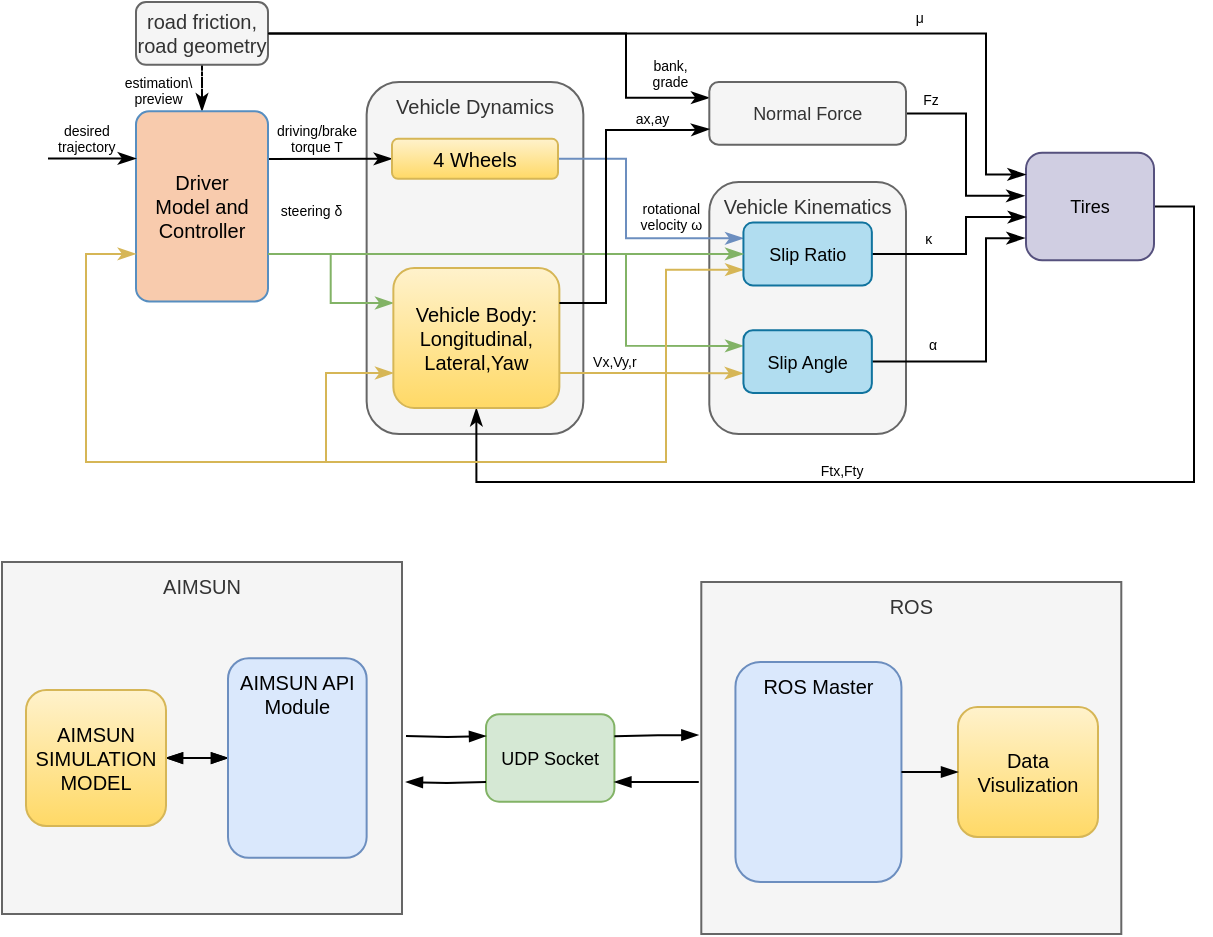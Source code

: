 <mxfile version="14.4.9" type="github">
  <diagram id="g7usEjnd5ee0Ly5ZbJtn" name="Page-1">
    <mxGraphModel dx="886" dy="478" grid="1" gridSize="10" guides="1" tooltips="1" connect="1" arrows="1" fold="1" page="1" pageScale="1" pageWidth="850" pageHeight="1100" math="0" shadow="0">
      <root>
        <mxCell id="0" />
        <mxCell id="1" parent="0" />
        <mxCell id="kuxUDI9ris-chH6kOZA5-78" value="" style="edgeStyle=orthogonalEdgeStyle;rounded=0;orthogonalLoop=1;jettySize=auto;startArrow=none;startFill=0;endArrow=classicThin;endFill=1;fontSize=7;dashed=1;" parent="1" source="kuxUDI9ris-chH6kOZA5-68" target="kuxUDI9ris-chH6kOZA5-31" edge="1">
          <mxGeometry relative="1" as="geometry" />
        </mxCell>
        <mxCell id="kuxUDI9ris-chH6kOZA5-79" value="estimation\&#xa;preview" style="edgeLabel;align=center;verticalAlign=middle;resizable=0;points=[];fontSize=7;" parent="kuxUDI9ris-chH6kOZA5-78" vertex="1" connectable="0">
          <mxGeometry x="-0.254" relative="1" as="geometry">
            <mxPoint x="-22" y="-6.04" as="offset" />
          </mxGeometry>
        </mxCell>
        <mxCell id="kuxUDI9ris-chH6kOZA5-128" value="" style="edgeStyle=orthogonalEdgeStyle;rounded=0;orthogonalLoop=1;jettySize=auto;entryX=0;entryY=0.25;entryDx=0;entryDy=0;startArrow=none;startFill=0;endArrow=classicThin;endFill=1;fontSize=7;exitX=1;exitY=0.5;exitDx=0;exitDy=0;" parent="1" source="kuxUDI9ris-chH6kOZA5-68" target="kuxUDI9ris-chH6kOZA5-61" edge="1">
          <mxGeometry relative="1" as="geometry">
            <Array as="points">
              <mxPoint x="420" y="246" />
              <mxPoint x="420" y="278" />
            </Array>
          </mxGeometry>
        </mxCell>
        <mxCell id="kuxUDI9ris-chH6kOZA5-133" value="bank, &#xa;grade" style="edgeLabel;align=center;verticalAlign=middle;resizable=0;points=[];fontSize=7;" parent="kuxUDI9ris-chH6kOZA5-128" vertex="1" connectable="0">
          <mxGeometry x="0.588" y="-1" relative="1" as="geometry">
            <mxPoint x="23" y="-2.1" as="offset" />
          </mxGeometry>
        </mxCell>
        <mxCell id="kuxUDI9ris-chH6kOZA5-68" value="road friction,&#xa;road geometry" style="rounded=1;labelBackgroundColor=none;arcSize=16;verticalAlign=middle;fontSize=10;align=center;fillColor=#f5f5f5;strokeColor=#666666;fontColor=#333333;" parent="1" vertex="1">
          <mxGeometry x="175" y="230" width="66" height="31.42" as="geometry" />
        </mxCell>
        <mxCell id="kuxUDI9ris-chH6kOZA5-50" value="Vehicle Kinematics" style="rounded=1;align=center;verticalAlign=top;fontSize=10;fontStyle=0;strokeColor=#666666;fillColor=#f5f5f5;fontColor=#333333;glass=0;" parent="1" vertex="1">
          <mxGeometry x="461.65" y="320" width="98.35" height="126" as="geometry" />
        </mxCell>
        <mxCell id="kuxUDI9ris-chH6kOZA5-32" value="Vehicle Dynamics" style="rounded=1;align=center;verticalAlign=top;fontSize=10;fontStyle=0;strokeColor=#666666;fillColor=#f5f5f5;fontColor=#333333;glass=0;" parent="1" vertex="1">
          <mxGeometry x="290.32" y="270" width="108.35" height="176" as="geometry" />
        </mxCell>
        <mxCell id="kuxUDI9ris-chH6kOZA5-37" value="" style="edgeStyle=orthogonalEdgeStyle;rounded=0;orthogonalLoop=1;jettySize=auto;entryX=0;entryY=0.5;entryDx=0;entryDy=0;exitX=1;exitY=0.25;exitDx=0;exitDy=0;endArrow=classicThin;endFill=1;" parent="1" source="kuxUDI9ris-chH6kOZA5-31" target="kuxUDI9ris-chH6kOZA5-33" edge="1">
          <mxGeometry relative="1" as="geometry">
            <mxPoint x="230" y="369" as="sourcePoint" />
          </mxGeometry>
        </mxCell>
        <mxCell id="kuxUDI9ris-chH6kOZA5-38" value="driving/brake &#xa;torque T" style="edgeLabel;align=center;verticalAlign=middle;resizable=0;points=[];fontSize=7;" parent="kuxUDI9ris-chH6kOZA5-37" vertex="1" connectable="0">
          <mxGeometry x="-0.258" y="-1" relative="1" as="geometry">
            <mxPoint x="1.24" y="-11.41" as="offset" />
          </mxGeometry>
        </mxCell>
        <mxCell id="kuxUDI9ris-chH6kOZA5-41" value="" style="edgeStyle=orthogonalEdgeStyle;rounded=0;orthogonalLoop=1;jettySize=auto;exitX=1;exitY=0.75;exitDx=0;exitDy=0;fontSize=7;endArrow=classicThin;endFill=1;fillColor=#d5e8d4;strokeColor=#82b366;entryX=0;entryY=0.25;entryDx=0;entryDy=0;" parent="1" source="kuxUDI9ris-chH6kOZA5-31" target="kuxUDI9ris-chH6kOZA5-39" edge="1">
          <mxGeometry relative="1" as="geometry" />
        </mxCell>
        <mxCell id="kuxUDI9ris-chH6kOZA5-42" value="steering δ" style="edgeLabel;align=center;verticalAlign=middle;resizable=0;points=[];fontSize=7;" parent="kuxUDI9ris-chH6kOZA5-41" vertex="1" connectable="0">
          <mxGeometry x="-0.199" y="1" relative="1" as="geometry">
            <mxPoint x="-10.86" y="-25.51" as="offset" />
          </mxGeometry>
        </mxCell>
        <mxCell id="kuxUDI9ris-chH6kOZA5-56" value="" style="edgeStyle=orthogonalEdgeStyle;rounded=0;orthogonalLoop=1;jettySize=auto;exitX=1;exitY=0.75;exitDx=0;exitDy=0;entryX=0;entryY=0.25;entryDx=0;entryDy=0;fontSize=7;endArrow=classicThin;endFill=1;fillColor=#d5e8d4;strokeColor=#82b366;" parent="1" source="kuxUDI9ris-chH6kOZA5-31" target="kuxUDI9ris-chH6kOZA5-48" edge="1">
          <mxGeometry relative="1" as="geometry">
            <Array as="points">
              <mxPoint x="420" y="356" />
              <mxPoint x="420" y="401" />
            </Array>
          </mxGeometry>
        </mxCell>
        <mxCell id="kuxUDI9ris-chH6kOZA5-31" value="Driver &#xa;Model and &#xa;Controller" style="rounded=1;align=center;verticalAlign=middle;fontSize=10;fontStyle=0;fillColor=#F8CBAD;strokeColor=#578EC0;arcSize=10;" parent="1" vertex="1">
          <mxGeometry x="175" y="284.68" width="66" height="95.03" as="geometry" />
        </mxCell>
        <mxCell id="kuxUDI9ris-chH6kOZA5-44" value="" style="edgeStyle=orthogonalEdgeStyle;rounded=0;orthogonalLoop=1;jettySize=auto;fontSize=7;entryX=0;entryY=0.25;entryDx=0;entryDy=0;endArrow=classicThin;endFill=1;fillColor=#dae8fc;strokeColor=#6c8ebf;" parent="1" source="kuxUDI9ris-chH6kOZA5-33" target="kuxUDI9ris-chH6kOZA5-51" edge="1">
          <mxGeometry relative="1" as="geometry">
            <mxPoint x="460" y="300" as="targetPoint" />
            <Array as="points">
              <mxPoint x="420" y="308" />
              <mxPoint x="420" y="348" />
            </Array>
          </mxGeometry>
        </mxCell>
        <mxCell id="kuxUDI9ris-chH6kOZA5-45" value="rotational &#xa;velocity ω" style="edgeLabel;align=center;verticalAlign=middle;resizable=0;points=[];fontSize=7;" parent="kuxUDI9ris-chH6kOZA5-44" vertex="1" connectable="0">
          <mxGeometry x="0.169" relative="1" as="geometry">
            <mxPoint x="18.64" y="-10.92" as="offset" />
          </mxGeometry>
        </mxCell>
        <mxCell id="kuxUDI9ris-chH6kOZA5-33" value="4 Wheels" style="rounded=1;align=center;verticalAlign=middle;fontSize=10;fontStyle=0;fillColor=#fff2cc;strokeColor=#d6b656;gradientColor=#ffd966;" parent="1" vertex="1">
          <mxGeometry x="303" y="298.425" width="83" height="20" as="geometry" />
        </mxCell>
        <mxCell id="kuxUDI9ris-chH6kOZA5-34" value="" style="edgeStyle=orthogonalEdgeStyle;rounded=0;orthogonalLoop=1;jettySize=auto;exitX=0.5;exitY=1;exitDx=0;exitDy=0;" parent="1" source="kuxUDI9ris-chH6kOZA5-33" target="kuxUDI9ris-chH6kOZA5-33" edge="1">
          <mxGeometry relative="1" as="geometry" />
        </mxCell>
        <mxCell id="kuxUDI9ris-chH6kOZA5-46" value="" style="edgeStyle=orthogonalEdgeStyle;rounded=0;orthogonalLoop=1;jettySize=auto;exitX=1;exitY=0.5;exitDx=0;exitDy=0;fontSize=7;endArrow=classicThin;endFill=1;entryX=0.5;entryY=1;entryDx=0;entryDy=0;" parent="1" source="kuxUDI9ris-chH6kOZA5-35" target="kuxUDI9ris-chH6kOZA5-39" edge="1">
          <mxGeometry relative="1" as="geometry">
            <mxPoint x="345" y="430" as="targetPoint" />
            <Array as="points">
              <mxPoint x="704" y="332" />
              <mxPoint x="704" y="470" />
              <mxPoint x="345" y="470" />
            </Array>
          </mxGeometry>
        </mxCell>
        <mxCell id="kuxUDI9ris-chH6kOZA5-47" value="Ftx,Fty" style="edgeLabel;align=center;verticalAlign=middle;resizable=0;points=[];fontSize=7;" parent="kuxUDI9ris-chH6kOZA5-46" vertex="1" connectable="0">
          <mxGeometry x="0.217" relative="1" as="geometry">
            <mxPoint x="2.99" y="-6" as="offset" />
          </mxGeometry>
        </mxCell>
        <mxCell id="kuxUDI9ris-chH6kOZA5-35" value="Tires" style="rounded=1;align=center;verticalAlign=middle;fillColor=#d0cee2;strokeColor=#56517e;fontSize=9;fontStyle=0;" parent="1" vertex="1">
          <mxGeometry x="620" y="305.32" width="64" height="53.76" as="geometry" />
        </mxCell>
        <mxCell id="kuxUDI9ris-chH6kOZA5-53" value="" style="edgeStyle=orthogonalEdgeStyle;rounded=0;orthogonalLoop=1;jettySize=auto;fontSize=7;entryX=-0.003;entryY=0.685;entryDx=0;entryDy=0;entryPerimeter=0;endArrow=classicThin;endFill=1;exitX=1;exitY=0.75;exitDx=0;exitDy=0;fillColor=#fff2cc;strokeColor=#d6b656;" parent="1" source="kuxUDI9ris-chH6kOZA5-39" target="kuxUDI9ris-chH6kOZA5-48" edge="1">
          <mxGeometry relative="1" as="geometry" />
        </mxCell>
        <mxCell id="kuxUDI9ris-chH6kOZA5-54" value="Vx,Vy,r" style="edgeLabel;align=center;verticalAlign=middle;resizable=0;points=[];fontSize=7;" parent="kuxUDI9ris-chH6kOZA5-53" vertex="1" connectable="0">
          <mxGeometry x="-0.624" relative="1" as="geometry">
            <mxPoint x="9.99" y="-5.7" as="offset" />
          </mxGeometry>
        </mxCell>
        <mxCell id="kuxUDI9ris-chH6kOZA5-58" value="" style="edgeStyle=orthogonalEdgeStyle;rounded=0;orthogonalLoop=1;jettySize=auto;startArrow=none;startFill=0;endArrow=classicThin;endFill=1;fontSize=7;entryX=0;entryY=0.75;entryDx=0;entryDy=0;exitX=1;exitY=0.75;exitDx=0;exitDy=0;fillColor=#fff2cc;strokeColor=#d6b656;" parent="1" source="kuxUDI9ris-chH6kOZA5-39" target="kuxUDI9ris-chH6kOZA5-51" edge="1">
          <mxGeometry relative="1" as="geometry">
            <mxPoint x="450" y="410" as="targetPoint" />
            <Array as="points">
              <mxPoint x="440" y="416" />
              <mxPoint x="440" y="364" />
            </Array>
          </mxGeometry>
        </mxCell>
        <mxCell id="kuxUDI9ris-chH6kOZA5-39" value="Vehicle Body:&#xa;Longitudinal,&#xa;Lateral,Yaw" style="rounded=1;align=center;verticalAlign=middle;fontSize=10;fontStyle=0;fillColor=#fff2cc;strokeColor=#d6b656;gradientColor=#ffd966;" parent="1" vertex="1">
          <mxGeometry x="303.68" y="363" width="83" height="70" as="geometry" />
        </mxCell>
        <mxCell id="kuxUDI9ris-chH6kOZA5-64" value="" style="edgeStyle=orthogonalEdgeStyle;rounded=0;orthogonalLoop=1;jettySize=auto;startArrow=none;startFill=0;endArrow=classicThin;endFill=1;fontSize=7;entryX=-0.01;entryY=0.795;entryDx=0;entryDy=0;entryPerimeter=0;" parent="1" source="kuxUDI9ris-chH6kOZA5-48" target="kuxUDI9ris-chH6kOZA5-35" edge="1">
          <mxGeometry relative="1" as="geometry">
            <mxPoint x="610" y="370" as="targetPoint" />
            <Array as="points">
              <mxPoint x="600" y="410" />
              <mxPoint x="600" y="348" />
            </Array>
          </mxGeometry>
        </mxCell>
        <mxCell id="kuxUDI9ris-chH6kOZA5-75" value="α" style="edgeLabel;align=center;verticalAlign=middle;resizable=0;points=[];fontSize=7;" parent="kuxUDI9ris-chH6kOZA5-64" vertex="1" connectable="0">
          <mxGeometry x="-0.642" y="-1" relative="1" as="geometry">
            <mxPoint x="5.88" y="-9.8" as="offset" />
          </mxGeometry>
        </mxCell>
        <mxCell id="kuxUDI9ris-chH6kOZA5-48" value="Slip Angle" style="rounded=1;align=center;verticalAlign=middle;fillColor=#b1ddf0;strokeColor=#10739e;fontSize=9;fontStyle=0;" parent="1" vertex="1">
          <mxGeometry x="478.72" y="394.094" width="64.21" height="31.42" as="geometry" />
        </mxCell>
        <mxCell id="kuxUDI9ris-chH6kOZA5-63" value="" style="edgeStyle=orthogonalEdgeStyle;rounded=0;orthogonalLoop=1;jettySize=auto;startArrow=none;startFill=0;endArrow=classicThin;endFill=1;fontSize=7;entryX=0;entryY=0.599;entryDx=0;entryDy=0;entryPerimeter=0;" parent="1" source="kuxUDI9ris-chH6kOZA5-51" target="kuxUDI9ris-chH6kOZA5-35" edge="1">
          <mxGeometry relative="1" as="geometry">
            <mxPoint x="600" y="342" as="targetPoint" />
            <Array as="points">
              <mxPoint x="590" y="356" />
              <mxPoint x="590" y="338" />
            </Array>
          </mxGeometry>
        </mxCell>
        <mxCell id="kuxUDI9ris-chH6kOZA5-74" value="κ" style="edgeLabel;align=center;verticalAlign=middle;resizable=0;points=[];fontSize=7;" parent="kuxUDI9ris-chH6kOZA5-63" vertex="1" connectable="0">
          <mxGeometry x="0.016" y="6" relative="1" as="geometry">
            <mxPoint x="-12.88" y="-6.31" as="offset" />
          </mxGeometry>
        </mxCell>
        <mxCell id="kuxUDI9ris-chH6kOZA5-51" value="Slip Ratio" style="rounded=1;align=center;verticalAlign=middle;fillColor=#b1ddf0;strokeColor=#10739e;fontSize=9;fontStyle=0;" parent="1" vertex="1">
          <mxGeometry x="478.72" y="340.29" width="64.21" height="31.42" as="geometry" />
        </mxCell>
        <mxCell id="kuxUDI9ris-chH6kOZA5-59" value="" style="edgeStyle=orthogonalEdgeStyle;rounded=0;orthogonalLoop=1;jettySize=auto;exitX=1;exitY=0.75;exitDx=0;exitDy=0;fontSize=7;endArrow=classicThin;endFill=1;fillColor=#d5e8d4;strokeColor=#82b366;entryX=0;entryY=0.5;entryDx=0;entryDy=0;" parent="1" source="kuxUDI9ris-chH6kOZA5-31" target="kuxUDI9ris-chH6kOZA5-51" edge="1">
          <mxGeometry relative="1" as="geometry">
            <mxPoint x="230" y="365.953" as="sourcePoint" />
            <mxPoint x="337.68" y="410" as="targetPoint" />
          </mxGeometry>
        </mxCell>
        <mxCell id="kuxUDI9ris-chH6kOZA5-62" value="" style="edgeStyle=orthogonalEdgeStyle;rounded=0;orthogonalLoop=1;jettySize=auto;startArrow=none;startFill=0;endArrow=classicThin;endFill=1;fontSize=7;entryX=-0.012;entryY=0.402;entryDx=0;entryDy=0;entryPerimeter=0;" parent="1" source="kuxUDI9ris-chH6kOZA5-61" target="kuxUDI9ris-chH6kOZA5-35" edge="1">
          <mxGeometry relative="1" as="geometry">
            <mxPoint x="600" y="329" as="targetPoint" />
            <Array as="points">
              <mxPoint x="590" y="286" />
              <mxPoint x="590" y="327" />
            </Array>
          </mxGeometry>
        </mxCell>
        <mxCell id="kuxUDI9ris-chH6kOZA5-76" value="Fz" style="edgeLabel;align=center;verticalAlign=middle;resizable=0;points=[];fontSize=7;" parent="kuxUDI9ris-chH6kOZA5-62" vertex="1" connectable="0">
          <mxGeometry x="-0.736" y="1" relative="1" as="geometry">
            <mxPoint x="-1.24" y="-6" as="offset" />
          </mxGeometry>
        </mxCell>
        <mxCell id="kuxUDI9ris-chH6kOZA5-61" value="Normal Force" style="rounded=1;align=center;verticalAlign=middle;fontSize=9;fontStyle=0;fillColor=#f5f5f5;strokeColor=#666666;fontColor=#333333;" parent="1" vertex="1">
          <mxGeometry x="461.65" y="270" width="98.35" height="31.42" as="geometry" />
        </mxCell>
        <mxCell id="kuxUDI9ris-chH6kOZA5-120" value="" style="edgeStyle=orthogonalEdgeStyle;rounded=0;orthogonalLoop=1;jettySize=auto;startArrow=none;startFill=0;endArrow=classicThin;endFill=1;fontSize=7;entryX=0;entryY=0.75;entryDx=0;entryDy=0;exitX=1;exitY=0.25;exitDx=0;exitDy=0;" parent="1" source="kuxUDI9ris-chH6kOZA5-39" target="kuxUDI9ris-chH6kOZA5-61" edge="1">
          <mxGeometry relative="1" as="geometry">
            <Array as="points">
              <mxPoint x="410" y="381" />
              <mxPoint x="410" y="294" />
              <mxPoint x="452" y="294" />
            </Array>
            <mxPoint x="387" y="378" as="sourcePoint" />
            <mxPoint x="456.97" y="438.725" as="targetPoint" />
          </mxGeometry>
        </mxCell>
        <mxCell id="kuxUDI9ris-chH6kOZA5-121" value="ax,ay" style="edgeLabel;align=center;verticalAlign=middle;resizable=0;points=[];fontSize=7;" parent="kuxUDI9ris-chH6kOZA5-120" vertex="1" connectable="0">
          <mxGeometry x="-0.536" y="1" relative="1" as="geometry">
            <mxPoint x="24" y="-77.87" as="offset" />
          </mxGeometry>
        </mxCell>
        <mxCell id="kuxUDI9ris-chH6kOZA5-129" value="" style="edgeStyle=orthogonalEdgeStyle;rounded=0;orthogonalLoop=1;jettySize=auto;startArrow=none;startFill=0;endArrow=classicThin;endFill=1;fontSize=7;entryX=0;entryY=0.75;entryDx=0;entryDy=0;exitX=1;exitY=0.75;exitDx=0;exitDy=0;fillColor=#fff2cc;strokeColor=#d6b656;" parent="1" source="kuxUDI9ris-chH6kOZA5-39" target="kuxUDI9ris-chH6kOZA5-39" edge="1">
          <mxGeometry relative="1" as="geometry">
            <mxPoint x="478.72" y="389.645" as="targetPoint" />
            <mxPoint x="396.68" y="425.5" as="sourcePoint" />
            <Array as="points">
              <mxPoint x="440" y="416" />
              <mxPoint x="440" y="460" />
              <mxPoint x="270" y="460" />
              <mxPoint x="270" y="416" />
            </Array>
          </mxGeometry>
        </mxCell>
        <mxCell id="kuxUDI9ris-chH6kOZA5-131" value="" style="edgeStyle=orthogonalEdgeStyle;rounded=0;orthogonalLoop=1;jettySize=auto;startArrow=none;startFill=0;endArrow=classicThin;endFill=1;fontSize=7;entryX=0;entryY=0.75;entryDx=0;entryDy=0;exitX=1;exitY=0.75;exitDx=0;exitDy=0;fillColor=#fff2cc;strokeColor=#d6b656;" parent="1" source="kuxUDI9ris-chH6kOZA5-39" target="kuxUDI9ris-chH6kOZA5-31" edge="1">
          <mxGeometry relative="1" as="geometry">
            <mxPoint x="313.68" y="425.5" as="targetPoint" />
            <mxPoint x="396.68" y="425.5" as="sourcePoint" />
            <Array as="points">
              <mxPoint x="440" y="416" />
              <mxPoint x="440" y="460" />
              <mxPoint x="150" y="460" />
              <mxPoint x="150" y="356" />
            </Array>
          </mxGeometry>
        </mxCell>
        <mxCell id="kuxUDI9ris-chH6kOZA5-134" value="" style="edgeStyle=orthogonalEdgeStyle;rounded=0;orthogonalLoop=1;jettySize=auto;entryX=0;entryY=0.5;entryDx=0;entryDy=0;exitX=1;exitY=0.25;exitDx=0;exitDy=0;endArrow=classicThin;endFill=1;" parent="1" edge="1">
          <mxGeometry relative="1" as="geometry">
            <mxPoint x="131" y="308.238" as="sourcePoint" />
            <mxPoint x="175" y="308.225" as="targetPoint" />
          </mxGeometry>
        </mxCell>
        <mxCell id="kuxUDI9ris-chH6kOZA5-135" value="desired&#xa;trajectory" style="edgeLabel;align=center;verticalAlign=middle;resizable=0;points=[];fontSize=7;" parent="kuxUDI9ris-chH6kOZA5-134" vertex="1" connectable="0">
          <mxGeometry x="-0.258" y="-1" relative="1" as="geometry">
            <mxPoint x="2.67" y="-10.81" as="offset" />
          </mxGeometry>
        </mxCell>
        <mxCell id="kuxUDI9ris-chH6kOZA5-136" value="" style="edgeStyle=orthogonalEdgeStyle;rounded=0;orthogonalLoop=1;jettySize=auto;startArrow=none;startFill=0;endArrow=classicThin;endFill=1;fontSize=7;exitX=1;exitY=0.5;exitDx=0;exitDy=0;entryX=-0.002;entryY=0.203;entryDx=0;entryDy=0;entryPerimeter=0;" parent="1" source="kuxUDI9ris-chH6kOZA5-68" target="kuxUDI9ris-chH6kOZA5-35" edge="1">
          <mxGeometry relative="1" as="geometry">
            <mxPoint x="241" y="245.71" as="sourcePoint" />
            <mxPoint x="619.872" y="316.233" as="targetPoint" />
            <Array as="points">
              <mxPoint x="600" y="246" />
              <mxPoint x="600" y="316" />
            </Array>
          </mxGeometry>
        </mxCell>
        <mxCell id="kuxUDI9ris-chH6kOZA5-137" value="μ" style="edgeLabel;align=center;verticalAlign=middle;resizable=0;points=[];fontSize=7;" parent="kuxUDI9ris-chH6kOZA5-136" vertex="1" connectable="0">
          <mxGeometry x="0.333" y="1" relative="1" as="geometry">
            <mxPoint x="26.2" y="-6.72" as="offset" />
          </mxGeometry>
        </mxCell>
        <mxCell id="hz4YJR4XzvFQm0AhXdvi-3" value="AIMSUN" style="rounded=0;align=center;verticalAlign=top;fontSize=10;fontStyle=0;strokeColor=#666666;fillColor=#f5f5f5;fontColor=#333333;glass=0;" vertex="1" parent="1">
          <mxGeometry x="108" y="510" width="200" height="176" as="geometry" />
        </mxCell>
        <mxCell id="hz4YJR4XzvFQm0AhXdvi-12" value="" style="edgeStyle=orthogonalEdgeStyle;rounded=0;orthogonalLoop=1;jettySize=auto;html=1;endArrow=blockThin;endFill=1;startArrow=blockThin;startFill=1;" edge="1" parent="1" source="hz4YJR4XzvFQm0AhXdvi-4" target="hz4YJR4XzvFQm0AhXdvi-6">
          <mxGeometry relative="1" as="geometry" />
        </mxCell>
        <mxCell id="hz4YJR4XzvFQm0AhXdvi-13" value="" style="edgeStyle=orthogonalEdgeStyle;rounded=0;orthogonalLoop=1;jettySize=auto;html=1;startArrow=blockThin;startFill=1;endArrow=blockThin;endFill=1;strokeWidth=1;" edge="1" parent="1" source="hz4YJR4XzvFQm0AhXdvi-4" target="hz4YJR4XzvFQm0AhXdvi-6">
          <mxGeometry relative="1" as="geometry" />
        </mxCell>
        <mxCell id="hz4YJR4XzvFQm0AhXdvi-4" value="AIMSUN API&#xa;Module" style="rounded=1;align=center;verticalAlign=top;fontSize=10;fontStyle=0;fillColor=#dae8fc;strokeColor=#6c8ebf;" vertex="1" parent="1">
          <mxGeometry x="221" y="558.07" width="69.32" height="99.86" as="geometry" />
        </mxCell>
        <mxCell id="hz4YJR4XzvFQm0AhXdvi-6" value="AIMSUN SIMULATION MODEL" style="rounded=1;align=center;verticalAlign=middle;fontSize=10;fontStyle=0;fillColor=#fff2cc;strokeColor=#d6b656;gradientColor=#ffd966;whiteSpace=wrap;" vertex="1" parent="1">
          <mxGeometry x="120" y="574.01" width="70" height="68" as="geometry" />
        </mxCell>
        <mxCell id="hz4YJR4XzvFQm0AhXdvi-7" value="UDP Socket" style="rounded=1;align=center;verticalAlign=middle;fillColor=#d5e8d4;strokeColor=#82b366;fontSize=9;fontStyle=0;" vertex="1" parent="1">
          <mxGeometry x="350" y="586.15" width="64.21" height="43.71" as="geometry" />
        </mxCell>
        <mxCell id="hz4YJR4XzvFQm0AhXdvi-8" value="ROS" style="rounded=0;align=center;verticalAlign=top;fontSize=10;fontStyle=0;strokeColor=#666666;fillColor=#f5f5f5;fontColor=#333333;glass=0;" vertex="1" parent="1">
          <mxGeometry x="457.65" y="520" width="210" height="176" as="geometry" />
        </mxCell>
        <mxCell id="hz4YJR4XzvFQm0AhXdvi-9" value="ROS Master" style="rounded=1;align=center;verticalAlign=top;fontSize=10;fontStyle=0;fillColor=#dae8fc;strokeColor=#6c8ebf;" vertex="1" parent="1">
          <mxGeometry x="474.72" y="560" width="83" height="110" as="geometry" />
        </mxCell>
        <mxCell id="hz4YJR4XzvFQm0AhXdvi-10" value="" style="edgeStyle=orthogonalEdgeStyle;rounded=0;orthogonalLoop=1;jettySize=auto;exitX=0.5;exitY=1;exitDx=0;exitDy=0;" edge="1" parent="1" source="hz4YJR4XzvFQm0AhXdvi-9" target="hz4YJR4XzvFQm0AhXdvi-9">
          <mxGeometry relative="1" as="geometry" />
        </mxCell>
        <mxCell id="hz4YJR4XzvFQm0AhXdvi-15" value="Data Visulization" style="rounded=1;align=center;verticalAlign=middle;fontSize=10;fontStyle=0;fillColor=#fff2cc;strokeColor=#d6b656;gradientColor=#ffd966;whiteSpace=wrap;" vertex="1" parent="1">
          <mxGeometry x="586" y="582.5" width="70" height="65" as="geometry" />
        </mxCell>
        <mxCell id="hz4YJR4XzvFQm0AhXdvi-16" value="" style="edgeStyle=orthogonalEdgeStyle;rounded=0;orthogonalLoop=1;jettySize=auto;html=1;startArrow=none;startFill=0;endArrow=blockThin;endFill=1;strokeWidth=1;exitX=-0.006;exitY=0.568;exitDx=0;exitDy=0;exitPerimeter=0;" edge="1" parent="1" source="hz4YJR4XzvFQm0AhXdvi-8">
          <mxGeometry relative="1" as="geometry">
            <mxPoint x="444.89" y="620.048" as="sourcePoint" />
            <mxPoint x="414.21" y="620.0" as="targetPoint" />
          </mxGeometry>
        </mxCell>
        <mxCell id="hz4YJR4XzvFQm0AhXdvi-17" value="" style="edgeStyle=orthogonalEdgeStyle;rounded=0;orthogonalLoop=1;jettySize=auto;html=1;startArrow=blockThin;startFill=1;endArrow=none;endFill=0;strokeWidth=1;" edge="1" parent="1">
          <mxGeometry relative="1" as="geometry">
            <mxPoint x="350" y="597" as="sourcePoint" />
            <mxPoint x="310" y="597" as="targetPoint" />
          </mxGeometry>
        </mxCell>
        <mxCell id="hz4YJR4XzvFQm0AhXdvi-18" value="" style="edgeStyle=orthogonalEdgeStyle;rounded=0;orthogonalLoop=1;jettySize=auto;html=1;startArrow=blockThin;startFill=1;endArrow=none;endFill=0;strokeWidth=1;entryX=1;entryY=0.25;entryDx=0;entryDy=0;exitX=-0.007;exitY=0.435;exitDx=0;exitDy=0;exitPerimeter=0;" edge="1" parent="1" source="hz4YJR4XzvFQm0AhXdvi-8" target="hz4YJR4XzvFQm0AhXdvi-7">
          <mxGeometry relative="1" as="geometry">
            <mxPoint x="360" y="607" as="sourcePoint" />
            <mxPoint x="300" y="607.077" as="targetPoint" />
          </mxGeometry>
        </mxCell>
        <mxCell id="hz4YJR4XzvFQm0AhXdvi-19" value="" style="edgeStyle=orthogonalEdgeStyle;rounded=0;orthogonalLoop=1;jettySize=auto;html=1;startArrow=none;startFill=0;endArrow=blockThin;endFill=1;strokeWidth=1;exitX=-0.006;exitY=0.568;exitDx=0;exitDy=0;exitPerimeter=0;" edge="1" parent="1">
          <mxGeometry relative="1" as="geometry">
            <mxPoint x="350.0" y="619.998" as="sourcePoint" />
            <mxPoint x="310" y="620" as="targetPoint" />
          </mxGeometry>
        </mxCell>
        <mxCell id="hz4YJR4XzvFQm0AhXdvi-20" value="" style="edgeStyle=orthogonalEdgeStyle;rounded=0;orthogonalLoop=1;jettySize=auto;html=1;startArrow=blockThin;startFill=1;endArrow=none;endFill=0;strokeWidth=1;entryX=1;entryY=0.5;entryDx=0;entryDy=0;" edge="1" parent="1" source="hz4YJR4XzvFQm0AhXdvi-15" target="hz4YJR4XzvFQm0AhXdvi-9">
          <mxGeometry relative="1" as="geometry">
            <mxPoint x="466.18" y="606.56" as="sourcePoint" />
            <mxPoint x="424.21" y="607.078" as="targetPoint" />
          </mxGeometry>
        </mxCell>
      </root>
    </mxGraphModel>
  </diagram>
</mxfile>
